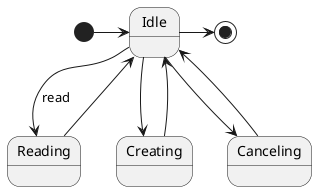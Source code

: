 @startuml ChargeBookingManagement 

[*] -> Idle
Idle --> Reading: read
Reading --> Idle
Idle --> Creating
Creating --> Idle
Idle --> Canceling
Canceling --> Idle
Idle -> [*]

@enduml